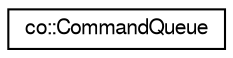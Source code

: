digraph G
{
  edge [fontname="FreeSans",fontsize="10",labelfontname="FreeSans",labelfontsize="10"];
  node [fontname="FreeSans",fontsize="10",shape=record];
  rankdir="LR";
  Node1 [label="co::CommandQueue",height=0.2,width=0.4,color="black", fillcolor="white", style="filled",URL="$classco_1_1CommandQueue.html",tooltip="A thread-safe queue for Command packets."];
}
